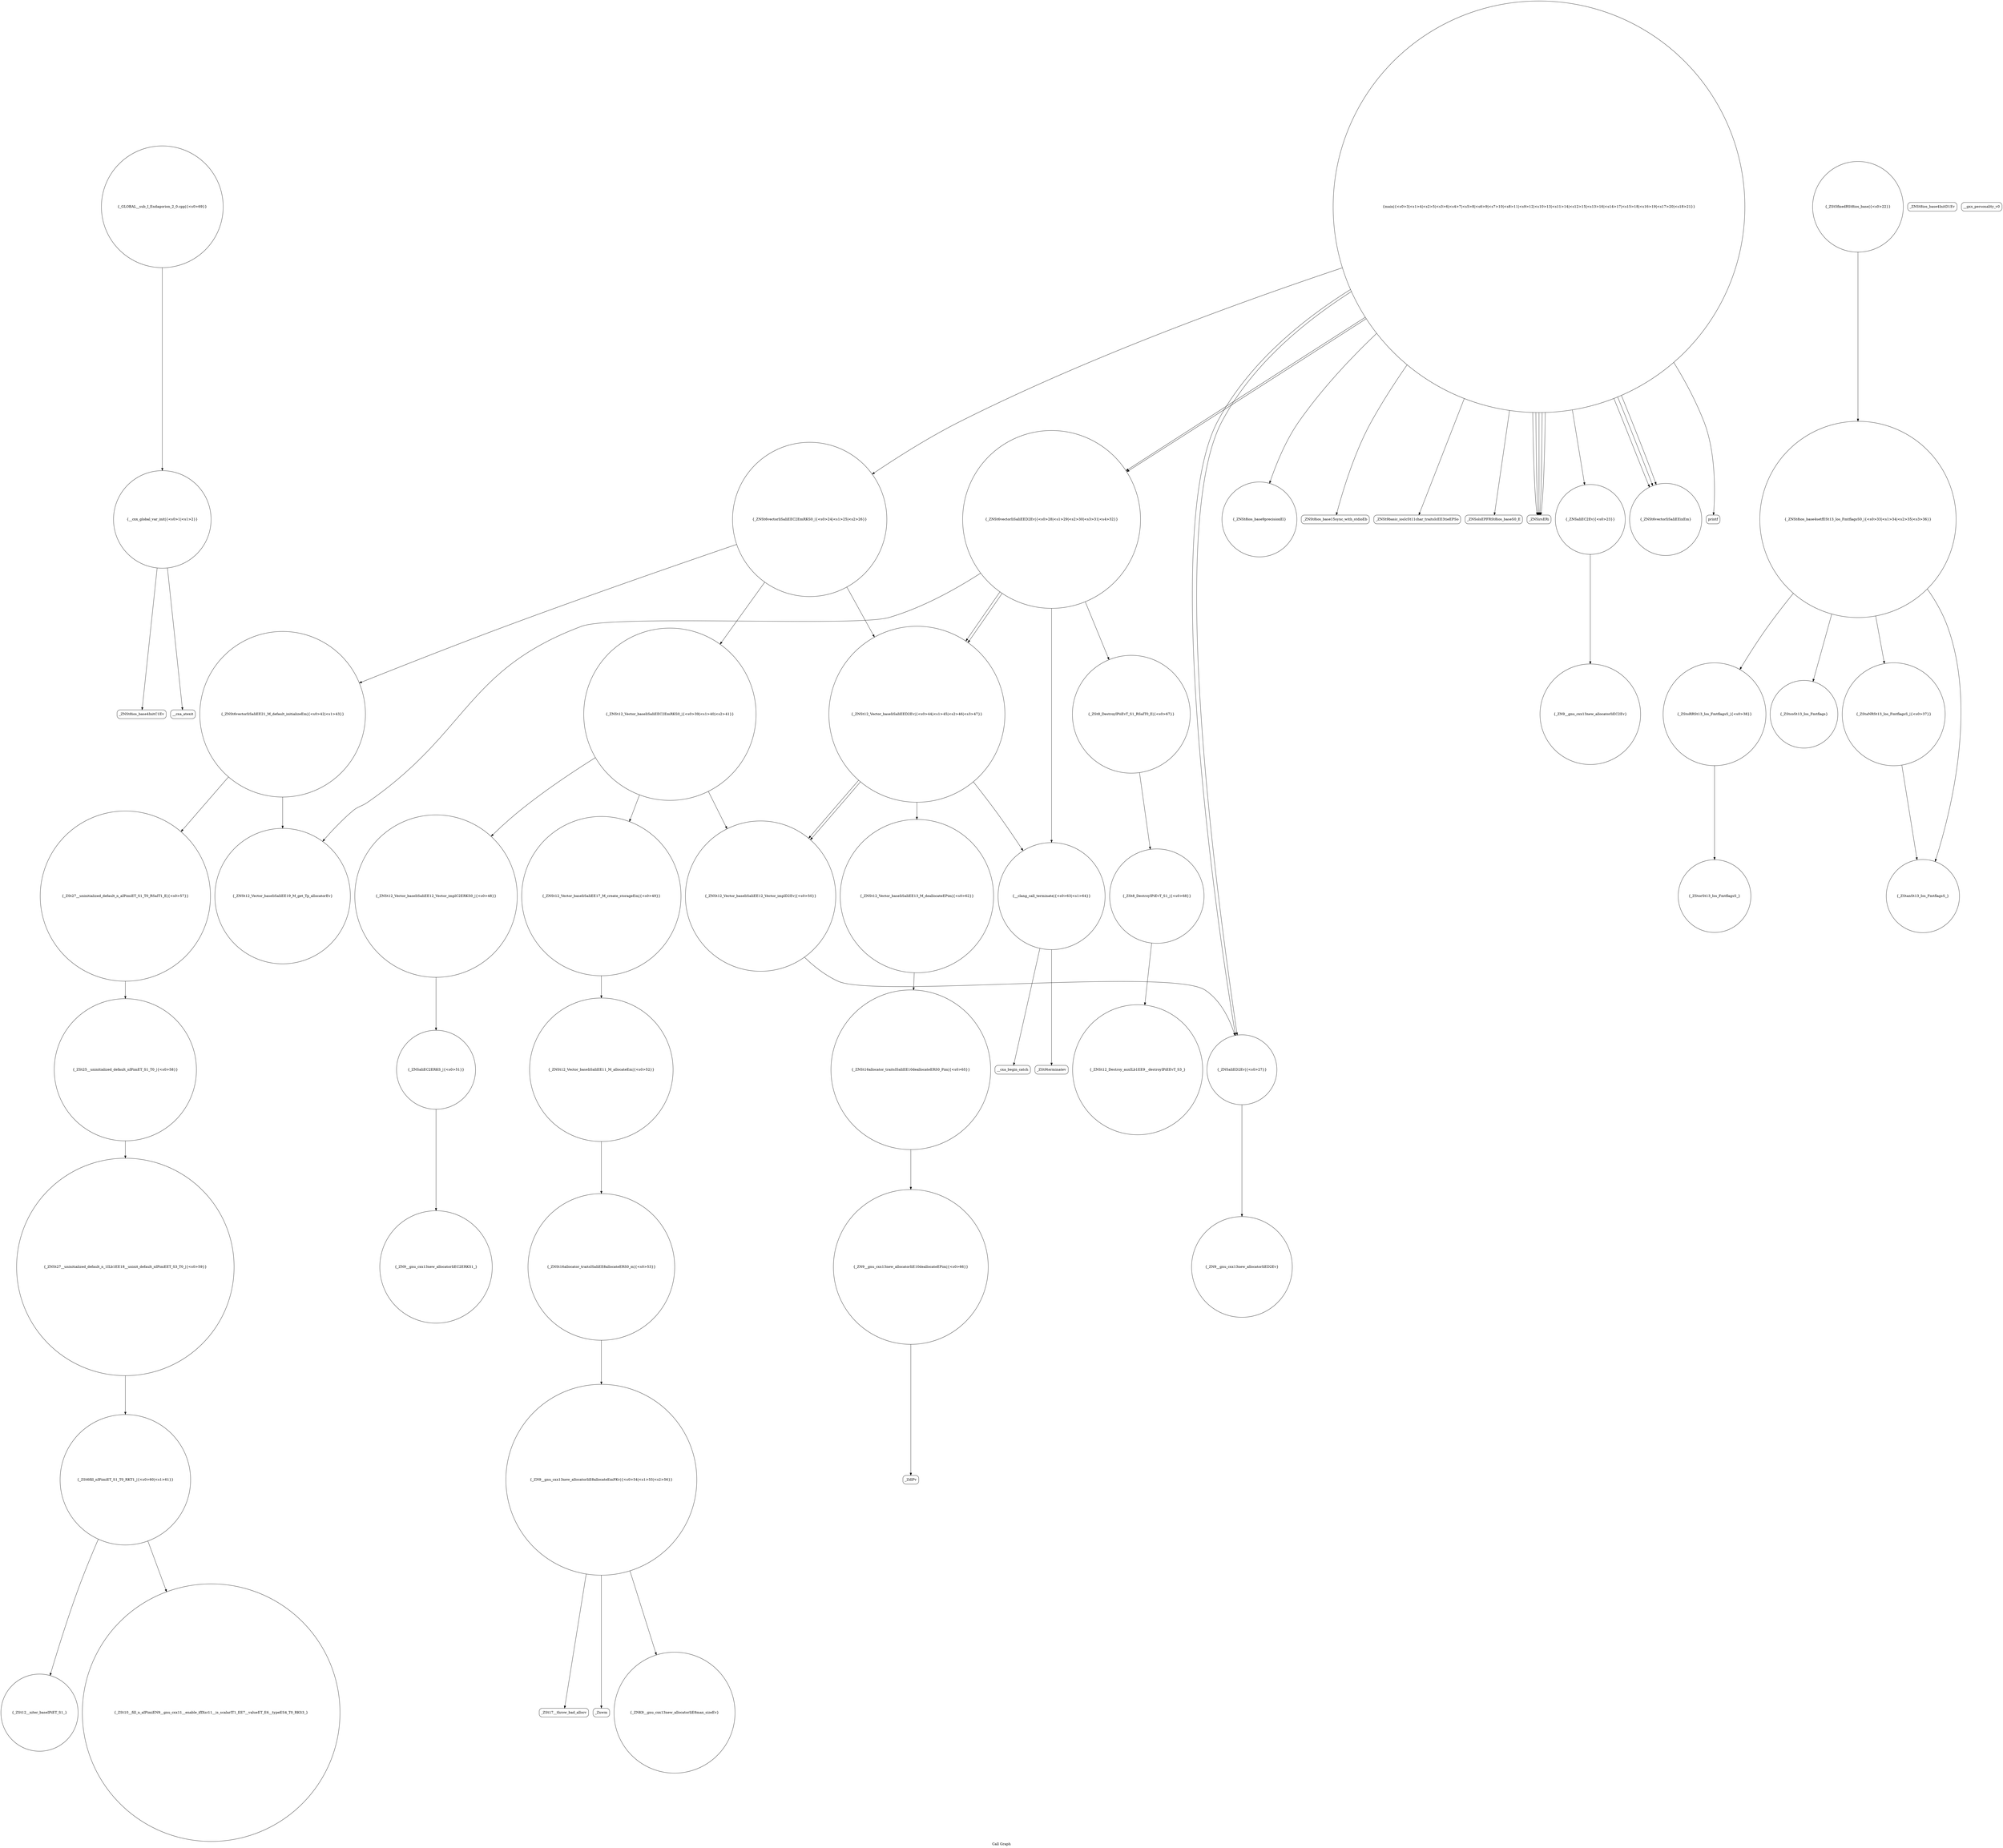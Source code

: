digraph "Call Graph" {
	label="Call Graph";

	Node0x55b412d11090 [shape=record,shape=circle,label="{__cxx_global_var_init|{<s0>1|<s1>2}}"];
	Node0x55b412d11090:s0 -> Node0x55b412d11110[color=black];
	Node0x55b412d11090:s1 -> Node0x55b412d11210[color=black];
	Node0x55b412d12710 [shape=record,shape=circle,label="{_ZSt10__fill_n_aIPimiEN9__gnu_cxx11__enable_ifIXsr11__is_scalarIT1_EE7__valueET_E6__typeES4_T0_RKS3_}"];
	Node0x55b412d11410 [shape=record,shape=circle,label="{_ZNSt8ios_base9precisionEl}"];
	Node0x55b412d13ab0 [shape=record,shape=circle,label="{_ZN9__gnu_cxx13new_allocatorIiE10deallocateEPim|{<s0>66}}"];
	Node0x55b412d13ab0:s0 -> Node0x55b412d13b30[color=black];
	Node0x55b412d11790 [shape=record,shape=circle,label="{_ZNSaIiED2Ev|{<s0>27}}"];
	Node0x55b412d11790:s0 -> Node0x55b412d11d10[color=black];
	Node0x55b412d11b10 [shape=record,shape=circle,label="{_ZStoRRSt13_Ios_FmtflagsS_|{<s0>38}}"];
	Node0x55b412d11b10:s0 -> Node0x55b412d11c10[color=black];
	Node0x55b412d11e90 [shape=record,shape=circle,label="{_ZNSt12_Vector_baseIiSaIiEED2Ev|{<s0>44|<s1>45|<s2>46|<s3>47}}"];
	Node0x55b412d11e90:s0 -> Node0x55b412d12810[color=black];
	Node0x55b412d11e90:s1 -> Node0x55b412d12010[color=black];
	Node0x55b412d11e90:s2 -> Node0x55b412d12010[color=black];
	Node0x55b412d11e90:s3 -> Node0x55b412d138b0[color=black];
	Node0x55b412d12210 [shape=record,shape=circle,label="{_ZNSt16allocator_traitsISaIiEE8allocateERS0_m|{<s0>53}}"];
	Node0x55b412d12210:s0 -> Node0x55b412d12290[color=black];
	Node0x55b412d12590 [shape=record,shape=circle,label="{_ZSt25__uninitialized_default_nIPimET_S1_T0_|{<s0>58}}"];
	Node0x55b412d12590:s0 -> Node0x55b412d12610[color=black];
	Node0x55b412d11290 [shape=record,shape=circle,label="{main|{<s0>3|<s1>4|<s2>5|<s3>6|<s4>7|<s5>8|<s6>9|<s7>10|<s8>11|<s9>12|<s10>13|<s11>14|<s12>15|<s13>16|<s14>17|<s15>18|<s16>19|<s17>20|<s18>21}}"];
	Node0x55b412d11290:s0 -> Node0x55b412d11310[color=black];
	Node0x55b412d11290:s1 -> Node0x55b412d11390[color=black];
	Node0x55b412d11290:s2 -> Node0x55b412d11410[color=black];
	Node0x55b412d11290:s3 -> Node0x55b412d11490[color=black];
	Node0x55b412d11290:s4 -> Node0x55b412d11590[color=black];
	Node0x55b412d11290:s5 -> Node0x55b412d11590[color=black];
	Node0x55b412d11290:s6 -> Node0x55b412d11590[color=black];
	Node0x55b412d11290:s7 -> Node0x55b412d11590[color=black];
	Node0x55b412d11290:s8 -> Node0x55b412d11610[color=black];
	Node0x55b412d11290:s9 -> Node0x55b412d11690[color=black];
	Node0x55b412d11290:s10 -> Node0x55b412d11790[color=black];
	Node0x55b412d11290:s11 -> Node0x55b412d11810[color=black];
	Node0x55b412d11290:s12 -> Node0x55b412d11590[color=black];
	Node0x55b412d11290:s13 -> Node0x55b412d11790[color=black];
	Node0x55b412d11290:s14 -> Node0x55b412d11910[color=black];
	Node0x55b412d11290:s15 -> Node0x55b412d11810[color=black];
	Node0x55b412d11290:s16 -> Node0x55b412d11810[color=black];
	Node0x55b412d11290:s17 -> Node0x55b412d11890[color=black];
	Node0x55b412d11290:s18 -> Node0x55b412d11910[color=black];
	Node0x55b412d13930 [shape=record,shape=Mrecord,label="{__cxa_begin_catch}"];
	Node0x55b412d11610 [shape=record,shape=circle,label="{_ZNSaIiEC2Ev|{<s0>23}}"];
	Node0x55b412d11610:s0 -> Node0x55b412d11c90[color=black];
	Node0x55b412d13cb0 [shape=record,shape=circle,label="{_ZNSt12_Destroy_auxILb1EE9__destroyIPiEEvT_S3_}"];
	Node0x55b412d11990 [shape=record,shape=circle,label="{_ZNSt8ios_base4setfESt13_Ios_FmtflagsS0_|{<s0>33|<s1>34|<s2>35|<s3>36}}"];
	Node0x55b412d11990:s0 -> Node0x55b412d11a90[color=black];
	Node0x55b412d11990:s1 -> Node0x55b412d11a10[color=black];
	Node0x55b412d11990:s2 -> Node0x55b412d11b90[color=black];
	Node0x55b412d11990:s3 -> Node0x55b412d11b10[color=black];
	Node0x55b412d11d10 [shape=record,shape=circle,label="{_ZN9__gnu_cxx13new_allocatorIiED2Ev}"];
	Node0x55b412d12090 [shape=record,shape=circle,label="{_ZNSaIiEC2ERKS_|{<s0>51}}"];
	Node0x55b412d12090:s0 -> Node0x55b412d12110[color=black];
	Node0x55b412d12410 [shape=record,shape=Mrecord,label="{_Znwm}"];
	Node0x55b412d11110 [shape=record,shape=Mrecord,label="{_ZNSt8ios_base4InitC1Ev}"];
	Node0x55b412d12790 [shape=record,shape=circle,label="{_ZSt12__niter_baseIPiET_S1_}"];
	Node0x55b412d11490 [shape=record,shape=Mrecord,label="{_ZNSolsEPFRSt8ios_baseS0_E}"];
	Node0x55b412d13b30 [shape=record,shape=Mrecord,label="{_ZdlPv}"];
	Node0x55b412d11810 [shape=record,shape=circle,label="{_ZNSt6vectorIiSaIiEEixEm}"];
	Node0x55b412d11b90 [shape=record,shape=circle,label="{_ZStanSt13_Ios_FmtflagsS_}"];
	Node0x55b412d11f10 [shape=record,shape=circle,label="{_ZNSt12_Vector_baseIiSaIiEE12_Vector_implC2ERKS0_|{<s0>48}}"];
	Node0x55b412d11f10:s0 -> Node0x55b412d12090[color=black];
	Node0x55b412d12290 [shape=record,shape=circle,label="{_ZN9__gnu_cxx13new_allocatorIiE8allocateEmPKv|{<s0>54|<s1>55|<s2>56}}"];
	Node0x55b412d12290:s0 -> Node0x55b412d12310[color=black];
	Node0x55b412d12290:s1 -> Node0x55b412d12390[color=black];
	Node0x55b412d12290:s2 -> Node0x55b412d12410[color=black];
	Node0x55b412d12610 [shape=record,shape=circle,label="{_ZNSt27__uninitialized_default_n_1ILb1EE18__uninit_default_nIPimEET_S3_T0_|{<s0>59}}"];
	Node0x55b412d12610:s0 -> Node0x55b412d12690[color=black];
	Node0x55b412d11310 [shape=record,shape=Mrecord,label="{_ZNSt8ios_base15sync_with_stdioEb}"];
	Node0x55b412d139b0 [shape=record,shape=Mrecord,label="{_ZSt9terminatev}"];
	Node0x55b412d11690 [shape=record,shape=circle,label="{_ZNSt6vectorIiSaIiEEC2EmRKS0_|{<s0>24|<s1>25|<s2>26}}"];
	Node0x55b412d11690:s0 -> Node0x55b412d11d90[color=black];
	Node0x55b412d11690:s1 -> Node0x55b412d11e10[color=black];
	Node0x55b412d11690:s2 -> Node0x55b412d11e90[color=black];
	Node0x55b412d13d30 [shape=record,shape=circle,label="{_GLOBAL__sub_I_Endagorion_2_0.cpp|{<s0>69}}"];
	Node0x55b412d13d30:s0 -> Node0x55b412d11090[color=black];
	Node0x55b412d11a10 [shape=record,shape=circle,label="{_ZStaNRSt13_Ios_FmtflagsS_|{<s0>37}}"];
	Node0x55b412d11a10:s0 -> Node0x55b412d11b90[color=black];
	Node0x55b412d11d90 [shape=record,shape=circle,label="{_ZNSt12_Vector_baseIiSaIiEEC2EmRKS0_|{<s0>39|<s1>40|<s2>41}}"];
	Node0x55b412d11d90:s0 -> Node0x55b412d11f10[color=black];
	Node0x55b412d11d90:s1 -> Node0x55b412d11f90[color=black];
	Node0x55b412d11d90:s2 -> Node0x55b412d12010[color=black];
	Node0x55b412d12110 [shape=record,shape=circle,label="{_ZN9__gnu_cxx13new_allocatorIiEC2ERKS1_}"];
	Node0x55b412d12490 [shape=record,shape=circle,label="{_ZSt27__uninitialized_default_n_aIPimiET_S1_T0_RSaIT1_E|{<s0>57}}"];
	Node0x55b412d12490:s0 -> Node0x55b412d12590[color=black];
	Node0x55b412d11190 [shape=record,shape=Mrecord,label="{_ZNSt8ios_base4InitD1Ev}"];
	Node0x55b412d12810 [shape=record,shape=circle,label="{_ZNSt12_Vector_baseIiSaIiEE13_M_deallocateEPim|{<s0>62}}"];
	Node0x55b412d12810:s0 -> Node0x55b412d13a30[color=black];
	Node0x55b412d11510 [shape=record,shape=circle,label="{_ZSt5fixedRSt8ios_base|{<s0>22}}"];
	Node0x55b412d11510:s0 -> Node0x55b412d11990[color=black];
	Node0x55b412d13bb0 [shape=record,shape=circle,label="{_ZSt8_DestroyIPiiEvT_S1_RSaIT0_E|{<s0>67}}"];
	Node0x55b412d13bb0:s0 -> Node0x55b412d13c30[color=black];
	Node0x55b412d11890 [shape=record,shape=Mrecord,label="{printf}"];
	Node0x55b412d11c10 [shape=record,shape=circle,label="{_ZStorSt13_Ios_FmtflagsS_}"];
	Node0x55b412d11f90 [shape=record,shape=circle,label="{_ZNSt12_Vector_baseIiSaIiEE17_M_create_storageEm|{<s0>49}}"];
	Node0x55b412d11f90:s0 -> Node0x55b412d12190[color=black];
	Node0x55b412d12310 [shape=record,shape=circle,label="{_ZNK9__gnu_cxx13new_allocatorIiE8max_sizeEv}"];
	Node0x55b412d12690 [shape=record,shape=circle,label="{_ZSt6fill_nIPimiET_S1_T0_RKT1_|{<s0>60|<s1>61}}"];
	Node0x55b412d12690:s0 -> Node0x55b412d12790[color=black];
	Node0x55b412d12690:s1 -> Node0x55b412d12710[color=black];
	Node0x55b412d11390 [shape=record,shape=Mrecord,label="{_ZNSt9basic_iosIcSt11char_traitsIcEE3tieEPSo}"];
	Node0x55b412d13a30 [shape=record,shape=circle,label="{_ZNSt16allocator_traitsISaIiEE10deallocateERS0_Pim|{<s0>65}}"];
	Node0x55b412d13a30:s0 -> Node0x55b412d13ab0[color=black];
	Node0x55b412d11710 [shape=record,shape=Mrecord,label="{__gxx_personality_v0}"];
	Node0x55b412d11a90 [shape=record,shape=circle,label="{_ZStcoSt13_Ios_Fmtflags}"];
	Node0x55b412d11e10 [shape=record,shape=circle,label="{_ZNSt6vectorIiSaIiEE21_M_default_initializeEm|{<s0>42|<s1>43}}"];
	Node0x55b412d11e10:s0 -> Node0x55b412d12510[color=black];
	Node0x55b412d11e10:s1 -> Node0x55b412d12490[color=black];
	Node0x55b412d12190 [shape=record,shape=circle,label="{_ZNSt12_Vector_baseIiSaIiEE11_M_allocateEm|{<s0>52}}"];
	Node0x55b412d12190:s0 -> Node0x55b412d12210[color=black];
	Node0x55b412d12510 [shape=record,shape=circle,label="{_ZNSt12_Vector_baseIiSaIiEE19_M_get_Tp_allocatorEv}"];
	Node0x55b412d11210 [shape=record,shape=Mrecord,label="{__cxa_atexit}"];
	Node0x55b412d138b0 [shape=record,shape=circle,label="{__clang_call_terminate|{<s0>63|<s1>64}}"];
	Node0x55b412d138b0:s0 -> Node0x55b412d13930[color=black];
	Node0x55b412d138b0:s1 -> Node0x55b412d139b0[color=black];
	Node0x55b412d11590 [shape=record,shape=Mrecord,label="{_ZNSirsERi}"];
	Node0x55b412d13c30 [shape=record,shape=circle,label="{_ZSt8_DestroyIPiEvT_S1_|{<s0>68}}"];
	Node0x55b412d13c30:s0 -> Node0x55b412d13cb0[color=black];
	Node0x55b412d11910 [shape=record,shape=circle,label="{_ZNSt6vectorIiSaIiEED2Ev|{<s0>28|<s1>29|<s2>30|<s3>31|<s4>32}}"];
	Node0x55b412d11910:s0 -> Node0x55b412d12510[color=black];
	Node0x55b412d11910:s1 -> Node0x55b412d13bb0[color=black];
	Node0x55b412d11910:s2 -> Node0x55b412d11e90[color=black];
	Node0x55b412d11910:s3 -> Node0x55b412d11e90[color=black];
	Node0x55b412d11910:s4 -> Node0x55b412d138b0[color=black];
	Node0x55b412d11c90 [shape=record,shape=circle,label="{_ZN9__gnu_cxx13new_allocatorIiEC2Ev}"];
	Node0x55b412d12010 [shape=record,shape=circle,label="{_ZNSt12_Vector_baseIiSaIiEE12_Vector_implD2Ev|{<s0>50}}"];
	Node0x55b412d12010:s0 -> Node0x55b412d11790[color=black];
	Node0x55b412d12390 [shape=record,shape=Mrecord,label="{_ZSt17__throw_bad_allocv}"];
}
